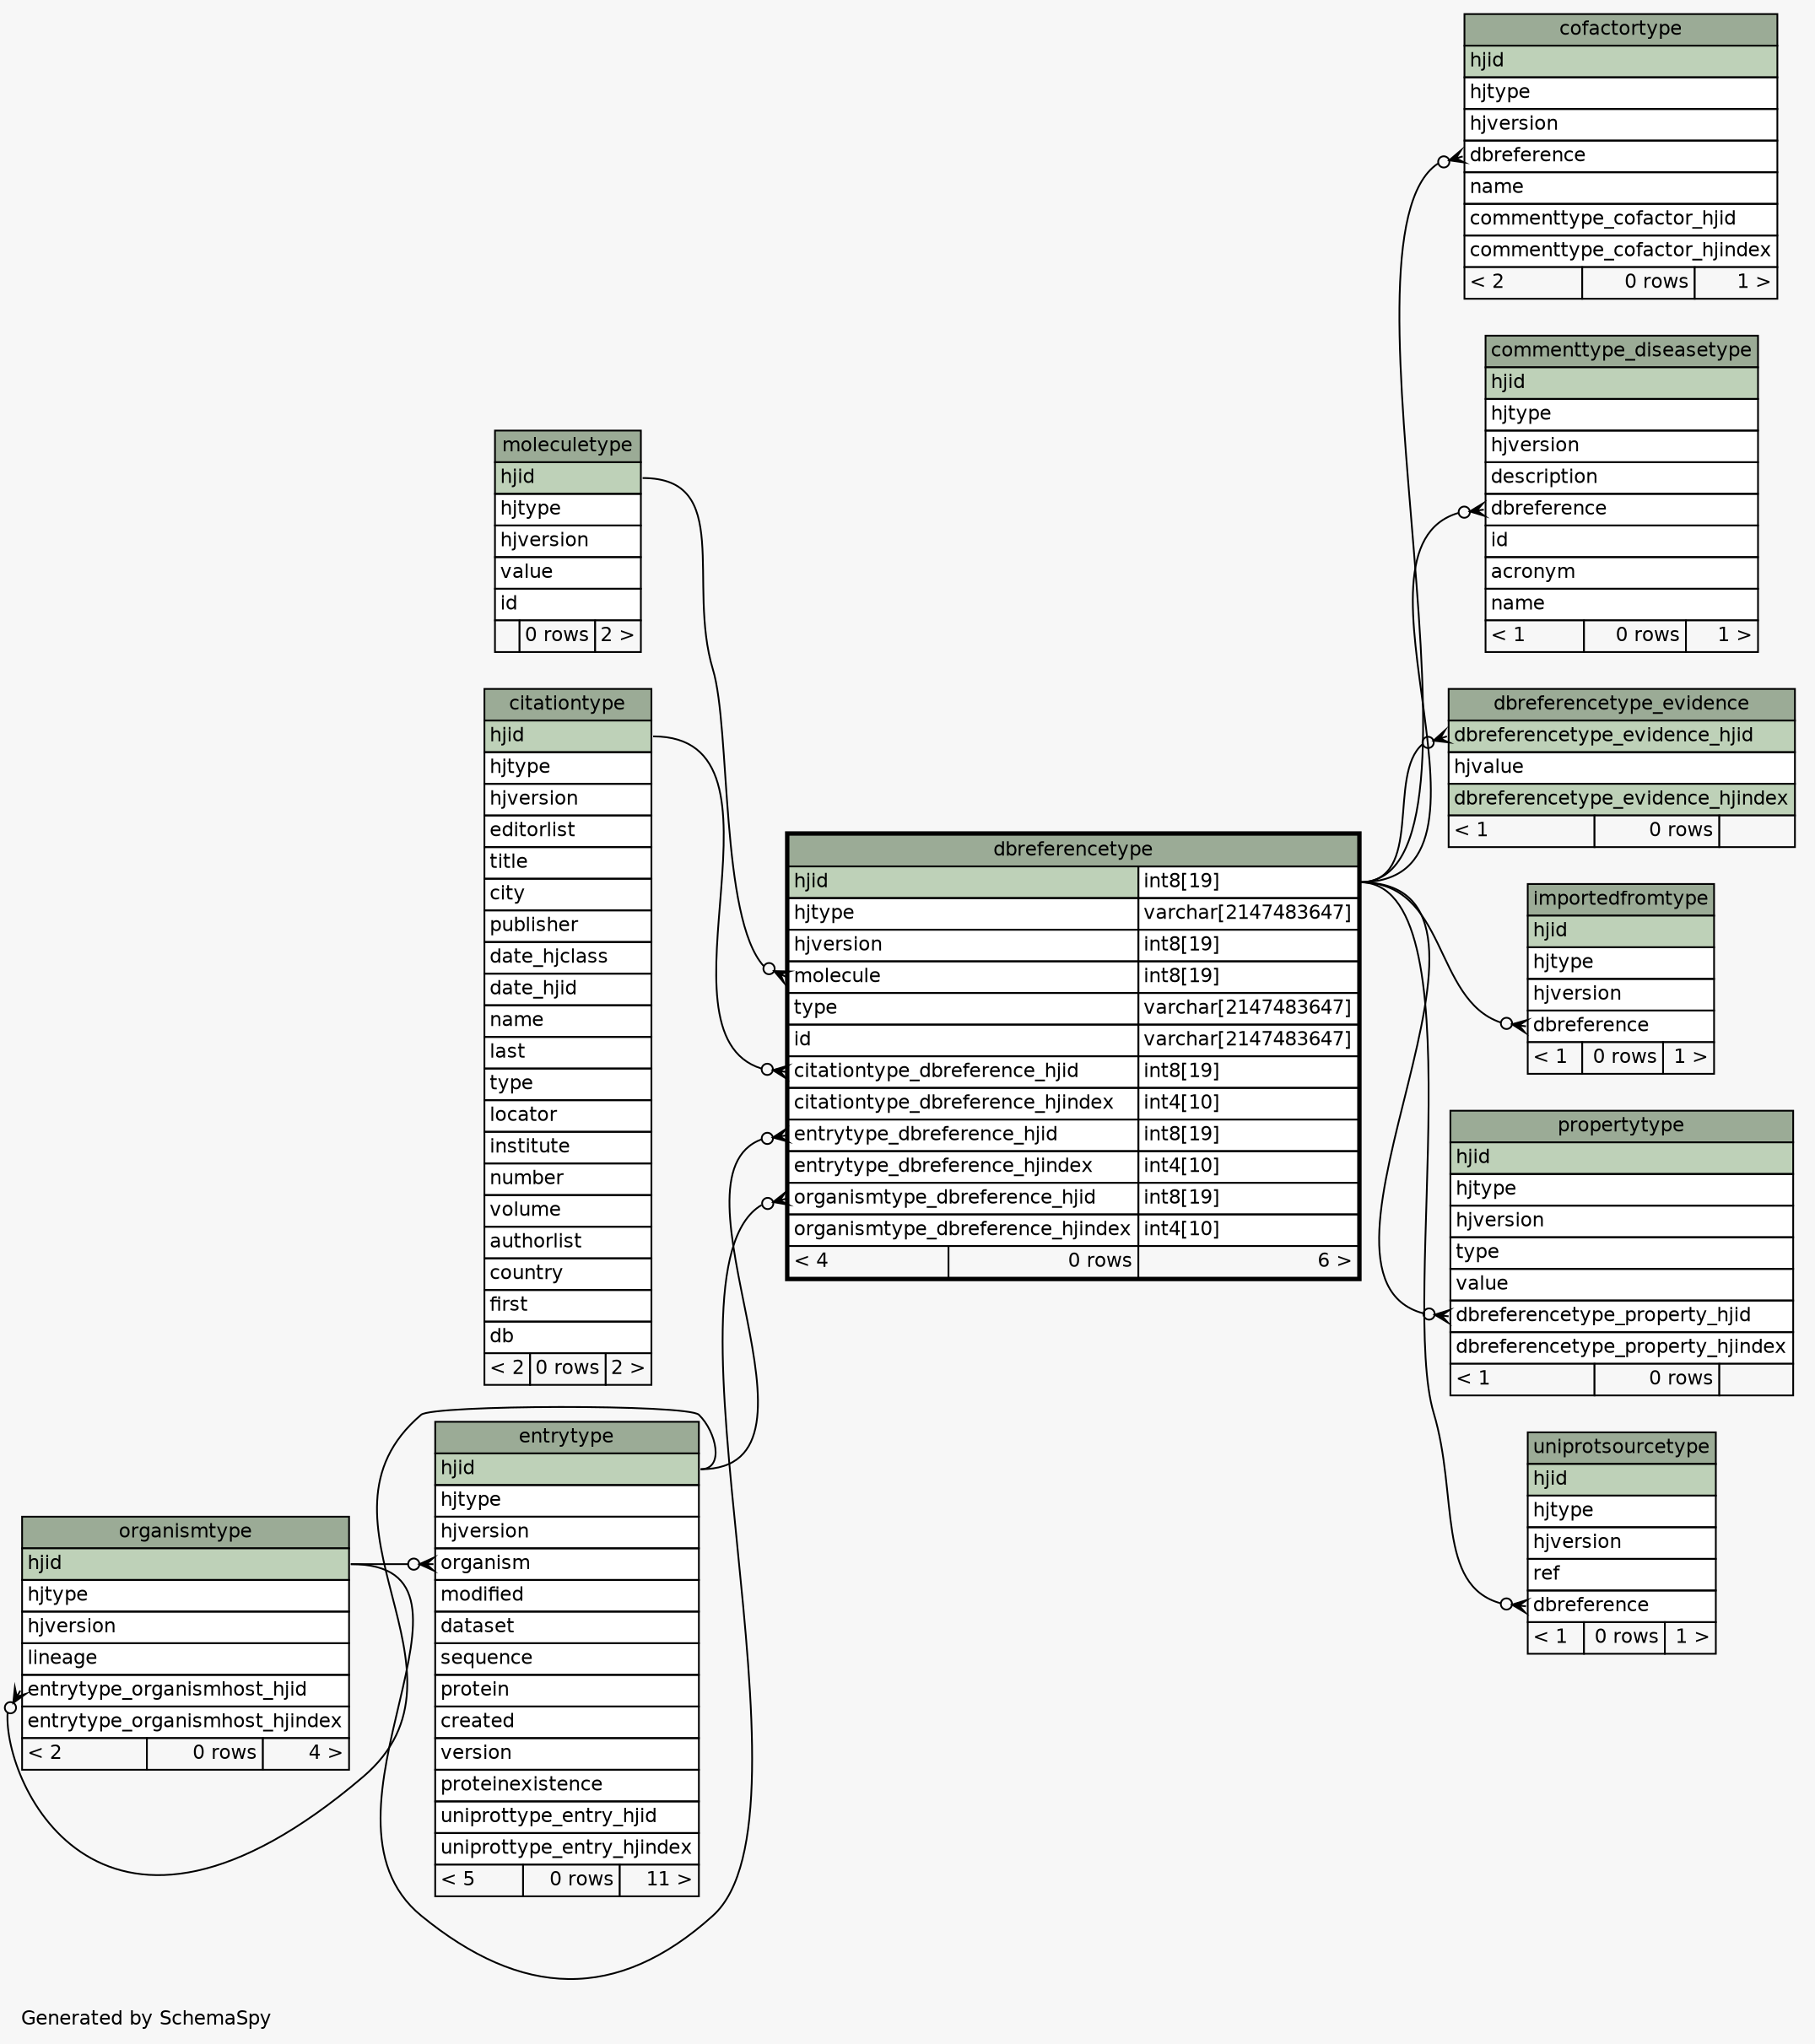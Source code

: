 // dot 2.38.0 on Windows 8.1 6.3
// SchemaSpy rev 590
digraph "oneDegreeRelationshipsDiagram" {
  graph [
    rankdir="RL"
    bgcolor="#f7f7f7"
    label="\nGenerated by SchemaSpy"
    labeljust="l"
    nodesep="0.18"
    ranksep="0.46"
    fontname="Helvetica"
    fontsize="11"
  ];
  node [
    fontname="Helvetica"
    fontsize="11"
    shape="plaintext"
  ];
  edge [
    arrowsize="0.8"
  ];
  "cofactortype":"dbreference":w -> "dbreferencetype":"hjid.type":e [arrowhead=none dir=back arrowtail=crowodot];
  "commenttype_diseasetype":"dbreference":w -> "dbreferencetype":"hjid.type":e [arrowhead=none dir=back arrowtail=crowodot];
  "dbreferencetype":"citationtype_dbreference_hjid":w -> "citationtype":"hjid":e [arrowhead=none dir=back arrowtail=crowodot];
  "dbreferencetype":"entrytype_dbreference_hjid":w -> "entrytype":"hjid":e [arrowhead=none dir=back arrowtail=crowodot];
  "dbreferencetype":"molecule":w -> "moleculetype":"hjid":e [arrowhead=none dir=back arrowtail=crowodot];
  "dbreferencetype":"organismtype_dbreference_hjid":w -> "organismtype":"hjid":e [arrowhead=none dir=back arrowtail=crowodot];
  "dbreferencetype_evidence":"dbreferencetype_evidence_hjid":w -> "dbreferencetype":"hjid.type":e [arrowhead=none dir=back arrowtail=crowodot];
  "entrytype":"organism":w -> "organismtype":"hjid":e [arrowhead=none dir=back arrowtail=crowodot];
  "importedfromtype":"dbreference":w -> "dbreferencetype":"hjid.type":e [arrowhead=none dir=back arrowtail=crowodot];
  "organismtype":"entrytype_organismhost_hjid":w -> "entrytype":"hjid":e [arrowhead=none dir=back arrowtail=crowodot];
  "propertytype":"dbreferencetype_property_hjid":w -> "dbreferencetype":"hjid.type":e [arrowhead=none dir=back arrowtail=crowodot];
  "uniprotsourcetype":"dbreference":w -> "dbreferencetype":"hjid.type":e [arrowhead=none dir=back arrowtail=crowodot];
  "citationtype" [
    label=<
    <TABLE BORDER="0" CELLBORDER="1" CELLSPACING="0" BGCOLOR="#ffffff">
      <TR><TD COLSPAN="3" BGCOLOR="#9bab96" ALIGN="CENTER">citationtype</TD></TR>
      <TR><TD PORT="hjid" COLSPAN="3" BGCOLOR="#bed1b8" ALIGN="LEFT">hjid</TD></TR>
      <TR><TD PORT="hjtype" COLSPAN="3" ALIGN="LEFT">hjtype</TD></TR>
      <TR><TD PORT="hjversion" COLSPAN="3" ALIGN="LEFT">hjversion</TD></TR>
      <TR><TD PORT="editorlist" COLSPAN="3" ALIGN="LEFT">editorlist</TD></TR>
      <TR><TD PORT="title" COLSPAN="3" ALIGN="LEFT">title</TD></TR>
      <TR><TD PORT="city" COLSPAN="3" ALIGN="LEFT">city</TD></TR>
      <TR><TD PORT="publisher" COLSPAN="3" ALIGN="LEFT">publisher</TD></TR>
      <TR><TD PORT="date_hjclass" COLSPAN="3" ALIGN="LEFT">date_hjclass</TD></TR>
      <TR><TD PORT="date_hjid" COLSPAN="3" ALIGN="LEFT">date_hjid</TD></TR>
      <TR><TD PORT="name" COLSPAN="3" ALIGN="LEFT">name</TD></TR>
      <TR><TD PORT="last" COLSPAN="3" ALIGN="LEFT">last</TD></TR>
      <TR><TD PORT="type" COLSPAN="3" ALIGN="LEFT">type</TD></TR>
      <TR><TD PORT="locator" COLSPAN="3" ALIGN="LEFT">locator</TD></TR>
      <TR><TD PORT="institute" COLSPAN="3" ALIGN="LEFT">institute</TD></TR>
      <TR><TD PORT="number" COLSPAN="3" ALIGN="LEFT">number</TD></TR>
      <TR><TD PORT="volume" COLSPAN="3" ALIGN="LEFT">volume</TD></TR>
      <TR><TD PORT="authorlist" COLSPAN="3" ALIGN="LEFT">authorlist</TD></TR>
      <TR><TD PORT="country" COLSPAN="3" ALIGN="LEFT">country</TD></TR>
      <TR><TD PORT="first" COLSPAN="3" ALIGN="LEFT">first</TD></TR>
      <TR><TD PORT="db" COLSPAN="3" ALIGN="LEFT">db</TD></TR>
      <TR><TD ALIGN="LEFT" BGCOLOR="#f7f7f7">&lt; 2</TD><TD ALIGN="RIGHT" BGCOLOR="#f7f7f7">0 rows</TD><TD ALIGN="RIGHT" BGCOLOR="#f7f7f7">2 &gt;</TD></TR>
    </TABLE>>
    URL="citationtype.html"
    tooltip="citationtype"
  ];
  "cofactortype" [
    label=<
    <TABLE BORDER="0" CELLBORDER="1" CELLSPACING="0" BGCOLOR="#ffffff">
      <TR><TD COLSPAN="3" BGCOLOR="#9bab96" ALIGN="CENTER">cofactortype</TD></TR>
      <TR><TD PORT="hjid" COLSPAN="3" BGCOLOR="#bed1b8" ALIGN="LEFT">hjid</TD></TR>
      <TR><TD PORT="hjtype" COLSPAN="3" ALIGN="LEFT">hjtype</TD></TR>
      <TR><TD PORT="hjversion" COLSPAN="3" ALIGN="LEFT">hjversion</TD></TR>
      <TR><TD PORT="dbreference" COLSPAN="3" ALIGN="LEFT">dbreference</TD></TR>
      <TR><TD PORT="name" COLSPAN="3" ALIGN="LEFT">name</TD></TR>
      <TR><TD PORT="commenttype_cofactor_hjid" COLSPAN="3" ALIGN="LEFT">commenttype_cofactor_hjid</TD></TR>
      <TR><TD PORT="commenttype_cofactor_hjindex" COLSPAN="3" ALIGN="LEFT">commenttype_cofactor_hjindex</TD></TR>
      <TR><TD ALIGN="LEFT" BGCOLOR="#f7f7f7">&lt; 2</TD><TD ALIGN="RIGHT" BGCOLOR="#f7f7f7">0 rows</TD><TD ALIGN="RIGHT" BGCOLOR="#f7f7f7">1 &gt;</TD></TR>
    </TABLE>>
    URL="cofactortype.html"
    tooltip="cofactortype"
  ];
  "commenttype_diseasetype" [
    label=<
    <TABLE BORDER="0" CELLBORDER="1" CELLSPACING="0" BGCOLOR="#ffffff">
      <TR><TD COLSPAN="3" BGCOLOR="#9bab96" ALIGN="CENTER">commenttype_diseasetype</TD></TR>
      <TR><TD PORT="hjid" COLSPAN="3" BGCOLOR="#bed1b8" ALIGN="LEFT">hjid</TD></TR>
      <TR><TD PORT="hjtype" COLSPAN="3" ALIGN="LEFT">hjtype</TD></TR>
      <TR><TD PORT="hjversion" COLSPAN="3" ALIGN="LEFT">hjversion</TD></TR>
      <TR><TD PORT="description" COLSPAN="3" ALIGN="LEFT">description</TD></TR>
      <TR><TD PORT="dbreference" COLSPAN="3" ALIGN="LEFT">dbreference</TD></TR>
      <TR><TD PORT="id" COLSPAN="3" ALIGN="LEFT">id</TD></TR>
      <TR><TD PORT="acronym" COLSPAN="3" ALIGN="LEFT">acronym</TD></TR>
      <TR><TD PORT="name" COLSPAN="3" ALIGN="LEFT">name</TD></TR>
      <TR><TD ALIGN="LEFT" BGCOLOR="#f7f7f7">&lt; 1</TD><TD ALIGN="RIGHT" BGCOLOR="#f7f7f7">0 rows</TD><TD ALIGN="RIGHT" BGCOLOR="#f7f7f7">1 &gt;</TD></TR>
    </TABLE>>
    URL="commenttype_diseasetype.html"
    tooltip="commenttype_diseasetype"
  ];
  "dbreferencetype" [
    label=<
    <TABLE BORDER="2" CELLBORDER="1" CELLSPACING="0" BGCOLOR="#ffffff">
      <TR><TD COLSPAN="3" BGCOLOR="#9bab96" ALIGN="CENTER">dbreferencetype</TD></TR>
      <TR><TD PORT="hjid" COLSPAN="2" BGCOLOR="#bed1b8" ALIGN="LEFT">hjid</TD><TD PORT="hjid.type" ALIGN="LEFT">int8[19]</TD></TR>
      <TR><TD PORT="hjtype" COLSPAN="2" ALIGN="LEFT">hjtype</TD><TD PORT="hjtype.type" ALIGN="LEFT">varchar[2147483647]</TD></TR>
      <TR><TD PORT="hjversion" COLSPAN="2" ALIGN="LEFT">hjversion</TD><TD PORT="hjversion.type" ALIGN="LEFT">int8[19]</TD></TR>
      <TR><TD PORT="molecule" COLSPAN="2" ALIGN="LEFT">molecule</TD><TD PORT="molecule.type" ALIGN="LEFT">int8[19]</TD></TR>
      <TR><TD PORT="type" COLSPAN="2" ALIGN="LEFT">type</TD><TD PORT="type.type" ALIGN="LEFT">varchar[2147483647]</TD></TR>
      <TR><TD PORT="id" COLSPAN="2" ALIGN="LEFT">id</TD><TD PORT="id.type" ALIGN="LEFT">varchar[2147483647]</TD></TR>
      <TR><TD PORT="citationtype_dbreference_hjid" COLSPAN="2" ALIGN="LEFT">citationtype_dbreference_hjid</TD><TD PORT="citationtype_dbreference_hjid.type" ALIGN="LEFT">int8[19]</TD></TR>
      <TR><TD PORT="citationtype_dbreference_hjindex" COLSPAN="2" ALIGN="LEFT">citationtype_dbreference_hjindex</TD><TD PORT="citationtype_dbreference_hjindex.type" ALIGN="LEFT">int4[10]</TD></TR>
      <TR><TD PORT="entrytype_dbreference_hjid" COLSPAN="2" ALIGN="LEFT">entrytype_dbreference_hjid</TD><TD PORT="entrytype_dbreference_hjid.type" ALIGN="LEFT">int8[19]</TD></TR>
      <TR><TD PORT="entrytype_dbreference_hjindex" COLSPAN="2" ALIGN="LEFT">entrytype_dbreference_hjindex</TD><TD PORT="entrytype_dbreference_hjindex.type" ALIGN="LEFT">int4[10]</TD></TR>
      <TR><TD PORT="organismtype_dbreference_hjid" COLSPAN="2" ALIGN="LEFT">organismtype_dbreference_hjid</TD><TD PORT="organismtype_dbreference_hjid.type" ALIGN="LEFT">int8[19]</TD></TR>
      <TR><TD PORT="organismtype_dbreference_hjindex" COLSPAN="2" ALIGN="LEFT">organismtype_dbreference_hjindex</TD><TD PORT="organismtype_dbreference_hjindex.type" ALIGN="LEFT">int4[10]</TD></TR>
      <TR><TD ALIGN="LEFT" BGCOLOR="#f7f7f7">&lt; 4</TD><TD ALIGN="RIGHT" BGCOLOR="#f7f7f7">0 rows</TD><TD ALIGN="RIGHT" BGCOLOR="#f7f7f7">6 &gt;</TD></TR>
    </TABLE>>
    URL="dbreferencetype.html"
    tooltip="dbreferencetype"
  ];
  "dbreferencetype_evidence" [
    label=<
    <TABLE BORDER="0" CELLBORDER="1" CELLSPACING="0" BGCOLOR="#ffffff">
      <TR><TD COLSPAN="3" BGCOLOR="#9bab96" ALIGN="CENTER">dbreferencetype_evidence</TD></TR>
      <TR><TD PORT="dbreferencetype_evidence_hjid" COLSPAN="3" BGCOLOR="#bed1b8" ALIGN="LEFT">dbreferencetype_evidence_hjid</TD></TR>
      <TR><TD PORT="hjvalue" COLSPAN="3" ALIGN="LEFT">hjvalue</TD></TR>
      <TR><TD PORT="dbreferencetype_evidence_hjindex" COLSPAN="3" BGCOLOR="#bed1b8" ALIGN="LEFT">dbreferencetype_evidence_hjindex</TD></TR>
      <TR><TD ALIGN="LEFT" BGCOLOR="#f7f7f7">&lt; 1</TD><TD ALIGN="RIGHT" BGCOLOR="#f7f7f7">0 rows</TD><TD ALIGN="RIGHT" BGCOLOR="#f7f7f7">  </TD></TR>
    </TABLE>>
    URL="dbreferencetype_evidence.html"
    tooltip="dbreferencetype_evidence"
  ];
  "entrytype" [
    label=<
    <TABLE BORDER="0" CELLBORDER="1" CELLSPACING="0" BGCOLOR="#ffffff">
      <TR><TD COLSPAN="3" BGCOLOR="#9bab96" ALIGN="CENTER">entrytype</TD></TR>
      <TR><TD PORT="hjid" COLSPAN="3" BGCOLOR="#bed1b8" ALIGN="LEFT">hjid</TD></TR>
      <TR><TD PORT="hjtype" COLSPAN="3" ALIGN="LEFT">hjtype</TD></TR>
      <TR><TD PORT="hjversion" COLSPAN="3" ALIGN="LEFT">hjversion</TD></TR>
      <TR><TD PORT="organism" COLSPAN="3" ALIGN="LEFT">organism</TD></TR>
      <TR><TD PORT="modified" COLSPAN="3" ALIGN="LEFT">modified</TD></TR>
      <TR><TD PORT="dataset" COLSPAN="3" ALIGN="LEFT">dataset</TD></TR>
      <TR><TD PORT="sequence" COLSPAN="3" ALIGN="LEFT">sequence</TD></TR>
      <TR><TD PORT="protein" COLSPAN="3" ALIGN="LEFT">protein</TD></TR>
      <TR><TD PORT="created" COLSPAN="3" ALIGN="LEFT">created</TD></TR>
      <TR><TD PORT="version" COLSPAN="3" ALIGN="LEFT">version</TD></TR>
      <TR><TD PORT="proteinexistence" COLSPAN="3" ALIGN="LEFT">proteinexistence</TD></TR>
      <TR><TD PORT="uniprottype_entry_hjid" COLSPAN="3" ALIGN="LEFT">uniprottype_entry_hjid</TD></TR>
      <TR><TD PORT="uniprottype_entry_hjindex" COLSPAN="3" ALIGN="LEFT">uniprottype_entry_hjindex</TD></TR>
      <TR><TD ALIGN="LEFT" BGCOLOR="#f7f7f7">&lt; 5</TD><TD ALIGN="RIGHT" BGCOLOR="#f7f7f7">0 rows</TD><TD ALIGN="RIGHT" BGCOLOR="#f7f7f7">11 &gt;</TD></TR>
    </TABLE>>
    URL="entrytype.html"
    tooltip="entrytype"
  ];
  "importedfromtype" [
    label=<
    <TABLE BORDER="0" CELLBORDER="1" CELLSPACING="0" BGCOLOR="#ffffff">
      <TR><TD COLSPAN="3" BGCOLOR="#9bab96" ALIGN="CENTER">importedfromtype</TD></TR>
      <TR><TD PORT="hjid" COLSPAN="3" BGCOLOR="#bed1b8" ALIGN="LEFT">hjid</TD></TR>
      <TR><TD PORT="hjtype" COLSPAN="3" ALIGN="LEFT">hjtype</TD></TR>
      <TR><TD PORT="hjversion" COLSPAN="3" ALIGN="LEFT">hjversion</TD></TR>
      <TR><TD PORT="dbreference" COLSPAN="3" ALIGN="LEFT">dbreference</TD></TR>
      <TR><TD ALIGN="LEFT" BGCOLOR="#f7f7f7">&lt; 1</TD><TD ALIGN="RIGHT" BGCOLOR="#f7f7f7">0 rows</TD><TD ALIGN="RIGHT" BGCOLOR="#f7f7f7">1 &gt;</TD></TR>
    </TABLE>>
    URL="importedfromtype.html"
    tooltip="importedfromtype"
  ];
  "moleculetype" [
    label=<
    <TABLE BORDER="0" CELLBORDER="1" CELLSPACING="0" BGCOLOR="#ffffff">
      <TR><TD COLSPAN="3" BGCOLOR="#9bab96" ALIGN="CENTER">moleculetype</TD></TR>
      <TR><TD PORT="hjid" COLSPAN="3" BGCOLOR="#bed1b8" ALIGN="LEFT">hjid</TD></TR>
      <TR><TD PORT="hjtype" COLSPAN="3" ALIGN="LEFT">hjtype</TD></TR>
      <TR><TD PORT="hjversion" COLSPAN="3" ALIGN="LEFT">hjversion</TD></TR>
      <TR><TD PORT="value" COLSPAN="3" ALIGN="LEFT">value</TD></TR>
      <TR><TD PORT="id" COLSPAN="3" ALIGN="LEFT">id</TD></TR>
      <TR><TD ALIGN="LEFT" BGCOLOR="#f7f7f7">  </TD><TD ALIGN="RIGHT" BGCOLOR="#f7f7f7">0 rows</TD><TD ALIGN="RIGHT" BGCOLOR="#f7f7f7">2 &gt;</TD></TR>
    </TABLE>>
    URL="moleculetype.html"
    tooltip="moleculetype"
  ];
  "organismtype" [
    label=<
    <TABLE BORDER="0" CELLBORDER="1" CELLSPACING="0" BGCOLOR="#ffffff">
      <TR><TD COLSPAN="3" BGCOLOR="#9bab96" ALIGN="CENTER">organismtype</TD></TR>
      <TR><TD PORT="hjid" COLSPAN="3" BGCOLOR="#bed1b8" ALIGN="LEFT">hjid</TD></TR>
      <TR><TD PORT="hjtype" COLSPAN="3" ALIGN="LEFT">hjtype</TD></TR>
      <TR><TD PORT="hjversion" COLSPAN="3" ALIGN="LEFT">hjversion</TD></TR>
      <TR><TD PORT="lineage" COLSPAN="3" ALIGN="LEFT">lineage</TD></TR>
      <TR><TD PORT="entrytype_organismhost_hjid" COLSPAN="3" ALIGN="LEFT">entrytype_organismhost_hjid</TD></TR>
      <TR><TD PORT="entrytype_organismhost_hjindex" COLSPAN="3" ALIGN="LEFT">entrytype_organismhost_hjindex</TD></TR>
      <TR><TD ALIGN="LEFT" BGCOLOR="#f7f7f7">&lt; 2</TD><TD ALIGN="RIGHT" BGCOLOR="#f7f7f7">0 rows</TD><TD ALIGN="RIGHT" BGCOLOR="#f7f7f7">4 &gt;</TD></TR>
    </TABLE>>
    URL="organismtype.html"
    tooltip="organismtype"
  ];
  "propertytype" [
    label=<
    <TABLE BORDER="0" CELLBORDER="1" CELLSPACING="0" BGCOLOR="#ffffff">
      <TR><TD COLSPAN="3" BGCOLOR="#9bab96" ALIGN="CENTER">propertytype</TD></TR>
      <TR><TD PORT="hjid" COLSPAN="3" BGCOLOR="#bed1b8" ALIGN="LEFT">hjid</TD></TR>
      <TR><TD PORT="hjtype" COLSPAN="3" ALIGN="LEFT">hjtype</TD></TR>
      <TR><TD PORT="hjversion" COLSPAN="3" ALIGN="LEFT">hjversion</TD></TR>
      <TR><TD PORT="type" COLSPAN="3" ALIGN="LEFT">type</TD></TR>
      <TR><TD PORT="value" COLSPAN="3" ALIGN="LEFT">value</TD></TR>
      <TR><TD PORT="dbreferencetype_property_hjid" COLSPAN="3" ALIGN="LEFT">dbreferencetype_property_hjid</TD></TR>
      <TR><TD PORT="dbreferencetype_property_hjindex" COLSPAN="3" ALIGN="LEFT">dbreferencetype_property_hjindex</TD></TR>
      <TR><TD ALIGN="LEFT" BGCOLOR="#f7f7f7">&lt; 1</TD><TD ALIGN="RIGHT" BGCOLOR="#f7f7f7">0 rows</TD><TD ALIGN="RIGHT" BGCOLOR="#f7f7f7">  </TD></TR>
    </TABLE>>
    URL="propertytype.html"
    tooltip="propertytype"
  ];
  "uniprotsourcetype" [
    label=<
    <TABLE BORDER="0" CELLBORDER="1" CELLSPACING="0" BGCOLOR="#ffffff">
      <TR><TD COLSPAN="3" BGCOLOR="#9bab96" ALIGN="CENTER">uniprotsourcetype</TD></TR>
      <TR><TD PORT="hjid" COLSPAN="3" BGCOLOR="#bed1b8" ALIGN="LEFT">hjid</TD></TR>
      <TR><TD PORT="hjtype" COLSPAN="3" ALIGN="LEFT">hjtype</TD></TR>
      <TR><TD PORT="hjversion" COLSPAN="3" ALIGN="LEFT">hjversion</TD></TR>
      <TR><TD PORT="ref" COLSPAN="3" ALIGN="LEFT">ref</TD></TR>
      <TR><TD PORT="dbreference" COLSPAN="3" ALIGN="LEFT">dbreference</TD></TR>
      <TR><TD ALIGN="LEFT" BGCOLOR="#f7f7f7">&lt; 1</TD><TD ALIGN="RIGHT" BGCOLOR="#f7f7f7">0 rows</TD><TD ALIGN="RIGHT" BGCOLOR="#f7f7f7">1 &gt;</TD></TR>
    </TABLE>>
    URL="uniprotsourcetype.html"
    tooltip="uniprotsourcetype"
  ];
}
